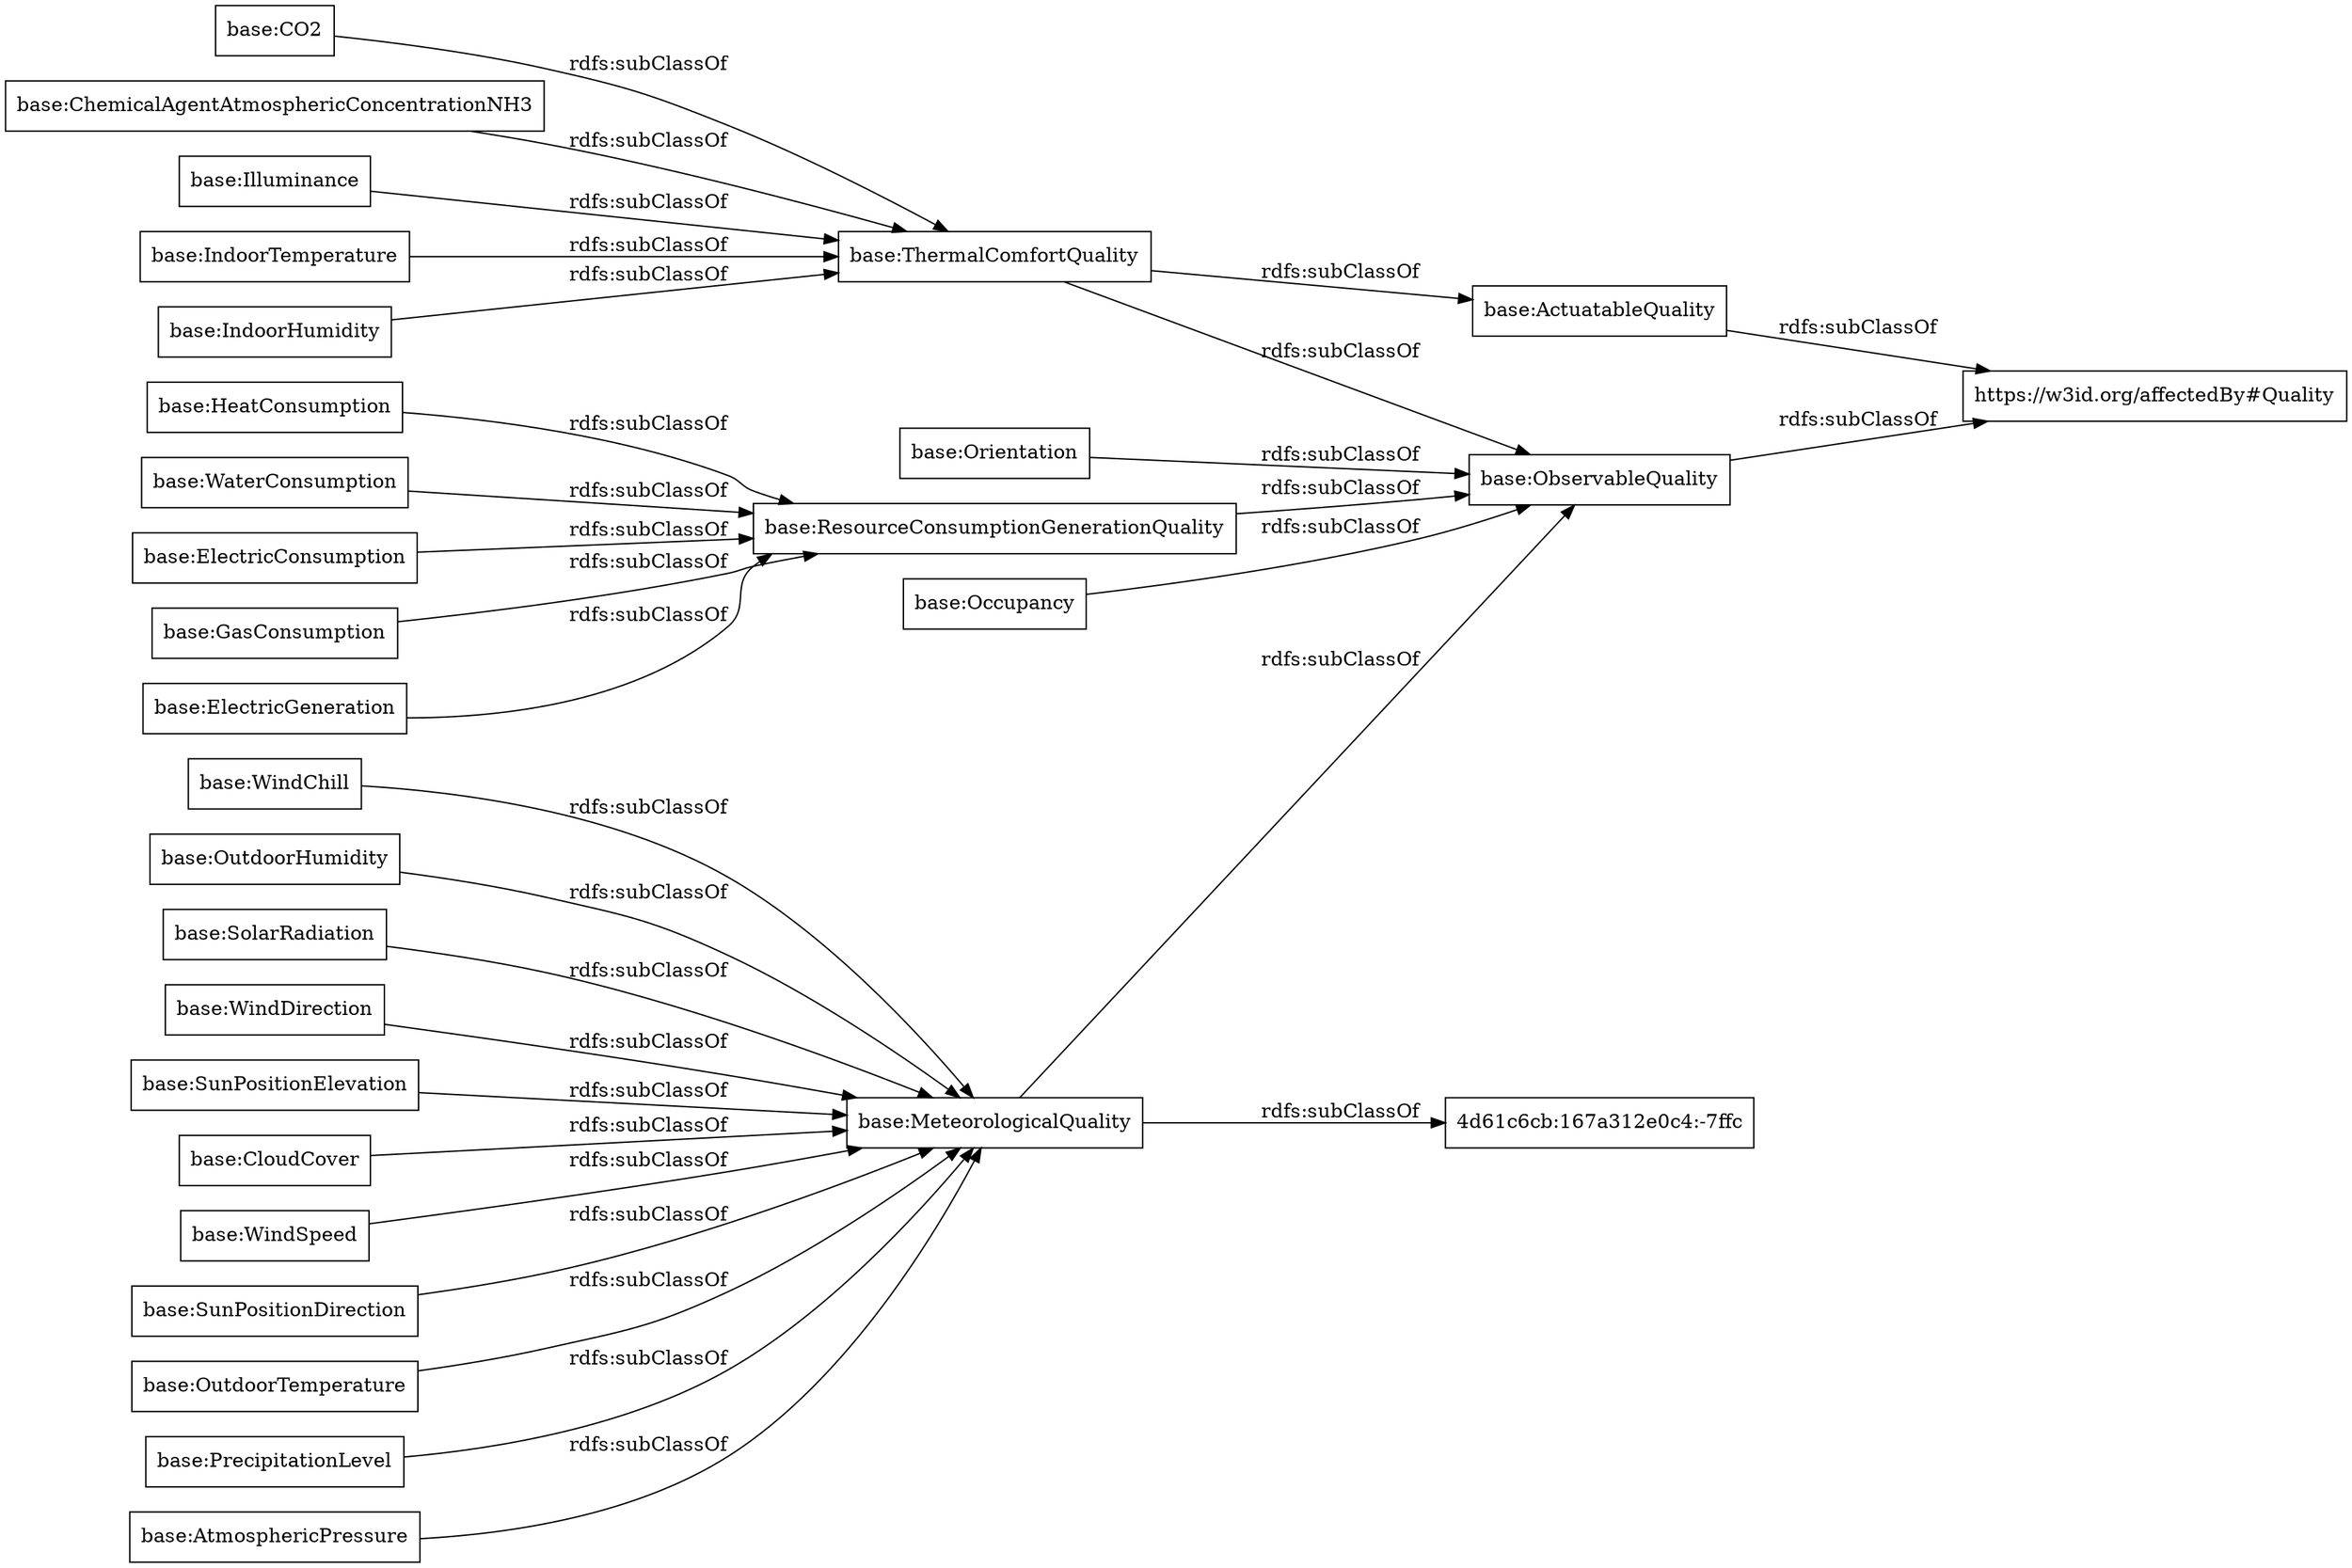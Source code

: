 digraph ar2dtool_diagram { 
rankdir=LR;
size="1000"
node [shape = rectangle, color="black"]; "base:WindChill" "base:ChemicalAgentAtmosphericConcentrationNH3" "base:WaterConsumption" "base:OutdoorHumidity" "base:ThermalComfortQuality" "base:Occupancy" "base:Illuminance" "base:MeteorologicalQuality" "base:SolarRadiation" "base:WindDirection" "base:Orientation" "base:ElectricConsumption" "https://w3id.org/affectedBy#Quality" "base:IndoorTemperature" "base:SunPositionElevation" "base:CloudCover" "4d61c6cb:167a312e0c4:-7ffc" "base:IndoorHumidity" "base:WindSpeed" "base:ObservableQuality" "base:GasConsumption" "base:ElectricGeneration" "base:ActuatableQuality" "base:SunPositionDirection" "base:OutdoorTemperature" "base:PrecipitationLevel" "base:AtmosphericPressure" "base:CO2" "base:HeatConsumption" "base:ResourceConsumptionGenerationQuality" ; /*classes style*/
	"base:WindDirection" -> "base:MeteorologicalQuality" [ label = "rdfs:subClassOf" ];
	"base:OutdoorHumidity" -> "base:MeteorologicalQuality" [ label = "rdfs:subClassOf" ];
	"base:CloudCover" -> "base:MeteorologicalQuality" [ label = "rdfs:subClassOf" ];
	"base:IndoorHumidity" -> "base:ThermalComfortQuality" [ label = "rdfs:subClassOf" ];
	"base:CO2" -> "base:ThermalComfortQuality" [ label = "rdfs:subClassOf" ];
	"base:SunPositionDirection" -> "base:MeteorologicalQuality" [ label = "rdfs:subClassOf" ];
	"base:WindChill" -> "base:MeteorologicalQuality" [ label = "rdfs:subClassOf" ];
	"base:MeteorologicalQuality" -> "4d61c6cb:167a312e0c4:-7ffc" [ label = "rdfs:subClassOf" ];
	"base:MeteorologicalQuality" -> "base:ObservableQuality" [ label = "rdfs:subClassOf" ];
	"base:ElectricConsumption" -> "base:ResourceConsumptionGenerationQuality" [ label = "rdfs:subClassOf" ];
	"base:HeatConsumption" -> "base:ResourceConsumptionGenerationQuality" [ label = "rdfs:subClassOf" ];
	"base:Orientation" -> "base:ObservableQuality" [ label = "rdfs:subClassOf" ];
	"base:ThermalComfortQuality" -> "base:ObservableQuality" [ label = "rdfs:subClassOf" ];
	"base:ThermalComfortQuality" -> "base:ActuatableQuality" [ label = "rdfs:subClassOf" ];
	"base:SunPositionElevation" -> "base:MeteorologicalQuality" [ label = "rdfs:subClassOf" ];
	"base:WaterConsumption" -> "base:ResourceConsumptionGenerationQuality" [ label = "rdfs:subClassOf" ];
	"base:ElectricGeneration" -> "base:ResourceConsumptionGenerationQuality" [ label = "rdfs:subClassOf" ];
	"base:ResourceConsumptionGenerationQuality" -> "base:ObservableQuality" [ label = "rdfs:subClassOf" ];
	"base:Illuminance" -> "base:ThermalComfortQuality" [ label = "rdfs:subClassOf" ];
	"base:PrecipitationLevel" -> "base:MeteorologicalQuality" [ label = "rdfs:subClassOf" ];
	"base:GasConsumption" -> "base:ResourceConsumptionGenerationQuality" [ label = "rdfs:subClassOf" ];
	"base:SolarRadiation" -> "base:MeteorologicalQuality" [ label = "rdfs:subClassOf" ];
	"base:Occupancy" -> "base:ObservableQuality" [ label = "rdfs:subClassOf" ];
	"base:IndoorTemperature" -> "base:ThermalComfortQuality" [ label = "rdfs:subClassOf" ];
	"base:AtmosphericPressure" -> "base:MeteorologicalQuality" [ label = "rdfs:subClassOf" ];
	"base:ActuatableQuality" -> "https://w3id.org/affectedBy#Quality" [ label = "rdfs:subClassOf" ];
	"base:WindSpeed" -> "base:MeteorologicalQuality" [ label = "rdfs:subClassOf" ];
	"base:OutdoorTemperature" -> "base:MeteorologicalQuality" [ label = "rdfs:subClassOf" ];
	"base:ChemicalAgentAtmosphericConcentrationNH3" -> "base:ThermalComfortQuality" [ label = "rdfs:subClassOf" ];
	"base:ObservableQuality" -> "https://w3id.org/affectedBy#Quality" [ label = "rdfs:subClassOf" ];

}
